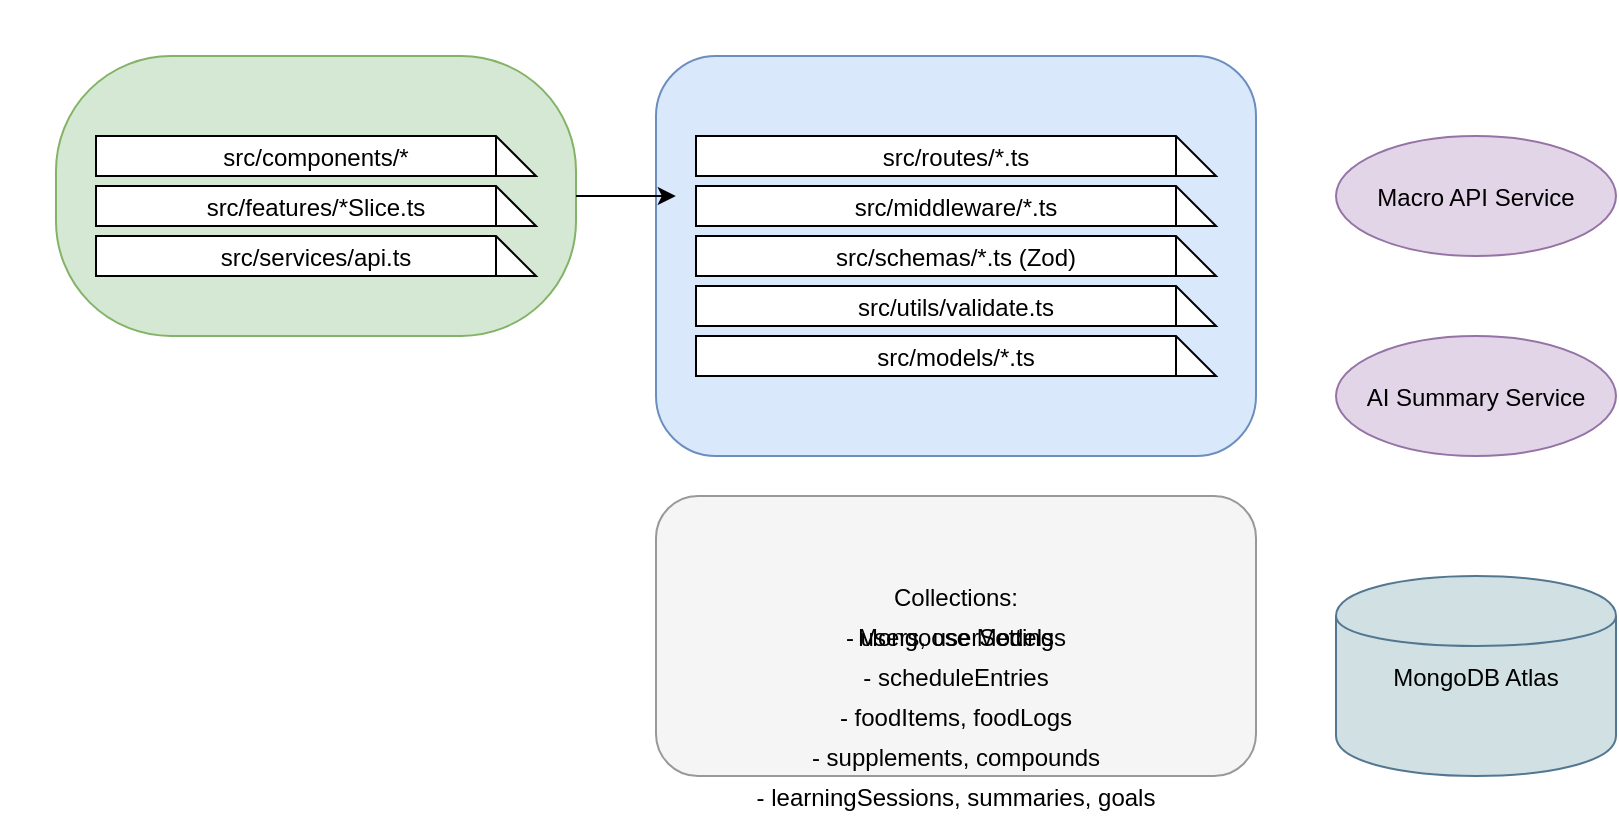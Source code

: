 <mxfile>
    <diagram name="LifeOS Detailed Architecture" id="arch2">
        <mxGraphModel dx="5416" dy="3385" grid="1" gridSize="10" guides="1" tooltips="1" connect="1" arrows="1" fold="1" page="1" pageScale="1" pageWidth="1400" pageHeight="900" math="0" shadow="0">
            <root>
                <mxCell id="0"/>
                <mxCell id="1" parent="0"/>
                <mxCell id="frontend" value="Frontend (React)" style="shape=rectangle;rounded=1;fillColor=#D5E8D4;strokeColor=#82B366;fontStyle=1;arcSize=41;" parent="1" vertex="1">
                    <mxGeometry x="20" y="20" width="260" height="140" as="geometry"/>
                </mxCell>
                <mxCell id="fe1" value="src/components/*" style="shape=note;fillColor=#ffffff;strokeColor=#000000;" parent="1" vertex="1">
                    <mxGeometry x="40" y="60" width="220" height="20" as="geometry"/>
                </mxCell>
                <mxCell id="fe2" value="src/features/*Slice.ts" style="shape=note;fillColor=#ffffff;strokeColor=#000000;" parent="1" vertex="1">
                    <mxGeometry x="40" y="85" width="220" height="20" as="geometry"/>
                </mxCell>
                <mxCell id="fe3" value="src/services/api.ts" style="shape=note;fillColor=#ffffff;strokeColor=#000000;" parent="1" vertex="1">
                    <mxGeometry x="40" y="110" width="220" height="20" as="geometry"/>
                </mxCell>
                <mxCell id="backend" value="Backend (Node/Express)" style="shape=rectangle;rounded=1;fillColor=#DAE8FC;strokeColor=#6C8EBF;fontStyle=1;" parent="1" vertex="1">
                    <mxGeometry x="320" y="20" width="300" height="200" as="geometry"/>
                </mxCell>
                <mxCell id="be1" value="src/routes/*.ts" style="shape=note;fillColor=#ffffff;strokeColor=#000000;" parent="1" vertex="1">
                    <mxGeometry x="340" y="60" width="260" height="20" as="geometry"/>
                </mxCell>
                <mxCell id="be2" value="src/middleware/*.ts" style="shape=note;fillColor=#ffffff;strokeColor=#000000;" parent="1" vertex="1">
                    <mxGeometry x="340" y="85" width="260" height="20" as="geometry"/>
                </mxCell>
                <mxCell id="be3" value="src/schemas/*.ts (Zod)" style="shape=note;fillColor=#ffffff;strokeColor=#000000;" parent="1" vertex="1">
                    <mxGeometry x="340" y="110" width="260" height="20" as="geometry"/>
                </mxCell>
                <mxCell id="be4" value="src/utils/validate.ts" style="shape=note;fillColor=#ffffff;strokeColor=#000000;" parent="1" vertex="1">
                    <mxGeometry x="340" y="135" width="260" height="20" as="geometry"/>
                </mxCell>
                <mxCell id="be5" value="src/models/*.ts" style="shape=note;fillColor=#ffffff;strokeColor=#000000;" parent="1" vertex="1">
                    <mxGeometry x="340" y="160" width="260" height="20" as="geometry"/>
                </mxCell>
                <mxCell id="ext1" value="Macro API Service" style="shape=ellipse;fillColor=#E1D5E7;strokeColor=#9673A6;" parent="1" vertex="1">
                    <mxGeometry x="660" y="60" width="140" height="60" as="geometry"/>
                </mxCell>
                <mxCell id="ext2" value="AI Summary Service" style="shape=ellipse;fillColor=#E1D5E7;strokeColor=#9673A6;" parent="1" vertex="1">
                    <mxGeometry x="660" y="160" width="140" height="60" as="geometry"/>
                </mxCell>
                <mxCell id="models" value="Mongoose Models" style="shape=rectangle;rounded=1;fillColor=#F5F5F5;strokeColor=#999999;" parent="1" vertex="1">
                    <mxGeometry x="320" y="240" width="300" height="140" as="geometry"/>
                </mxCell>
                <mxCell id="db1" value="Collections:" style="shape=label;fillColor=none;strokeColor=none;" parent="1" vertex="1">
                    <mxGeometry x="340" y="280" width="260" height="20" as="geometry"/>
                </mxCell>
                <mxCell id="db2" value="- users, userSettings" style="shape=label;fillColor=none;strokeColor=none;" parent="1" vertex="1">
                    <mxGeometry x="340" y="300" width="260" height="20" as="geometry"/>
                </mxCell>
                <mxCell id="db3" value="- scheduleEntries" style="shape=label;fillColor=none;strokeColor=none;" parent="1" vertex="1">
                    <mxGeometry x="340" y="320" width="260" height="20" as="geometry"/>
                </mxCell>
                <mxCell id="db4" value="- foodItems, foodLogs" style="shape=label;fillColor=none;strokeColor=none;" parent="1" vertex="1">
                    <mxGeometry x="340" y="340" width="260" height="20" as="geometry"/>
                </mxCell>
                <mxCell id="db5" value="- supplements, compounds" style="shape=label;fillColor=none;strokeColor=none;" parent="1" vertex="1">
                    <mxGeometry x="340" y="360" width="260" height="20" as="geometry"/>
                </mxCell>
                <mxCell id="db6" value="- learningSessions, summaries, goals" style="shape=label;fillColor=none;strokeColor=none;" parent="1" vertex="1">
                    <mxGeometry x="340" y="380" width="260" height="20" as="geometry"/>
                </mxCell>
                <mxCell id=" mongodb" value="MongoDB Atlas" style="shape=cylinder;fillColor=#D0E0E3;strokeColor=#537791;" parent="1" vertex="1">
                    <mxGeometry x="660" y="280" width="140" height="100" as="geometry"/>
                </mxCell>
                <mxCell id="c1" parent="1" source="frontend" target="backend" edge="1"/>
                <mxCell id="c2" parent="1" source="backend" edge="1"/>
                <mxCell id="c3" parent="1" edge="1"/>
                <mxCell id="c4" parent="1" edge="1"/>
                <mxCell id="c5" parent="1" target="ext1" edge="1"/>
                <mxCell id="c6" parent="1" target="ext2" edge="1"/>
                <mxCell id="c7" parent="1" target="models" edge="1"/>
                <mxCell id="c8" parent="1" source="models" target=" mongodb" edge="1"/>
                <mxCell id="2" style="edgeStyle=none;html=1;exitX=1;exitY=0.5;exitDx=0;exitDy=0;entryX=0.033;entryY=0.35;entryDx=0;entryDy=0;entryPerimeter=0;" edge="1" parent="1" source="frontend" target="backend">
                    <mxGeometry relative="1" as="geometry"/>
                </mxCell>
            </root>
        </mxGraphModel>
    </diagram>
</mxfile>